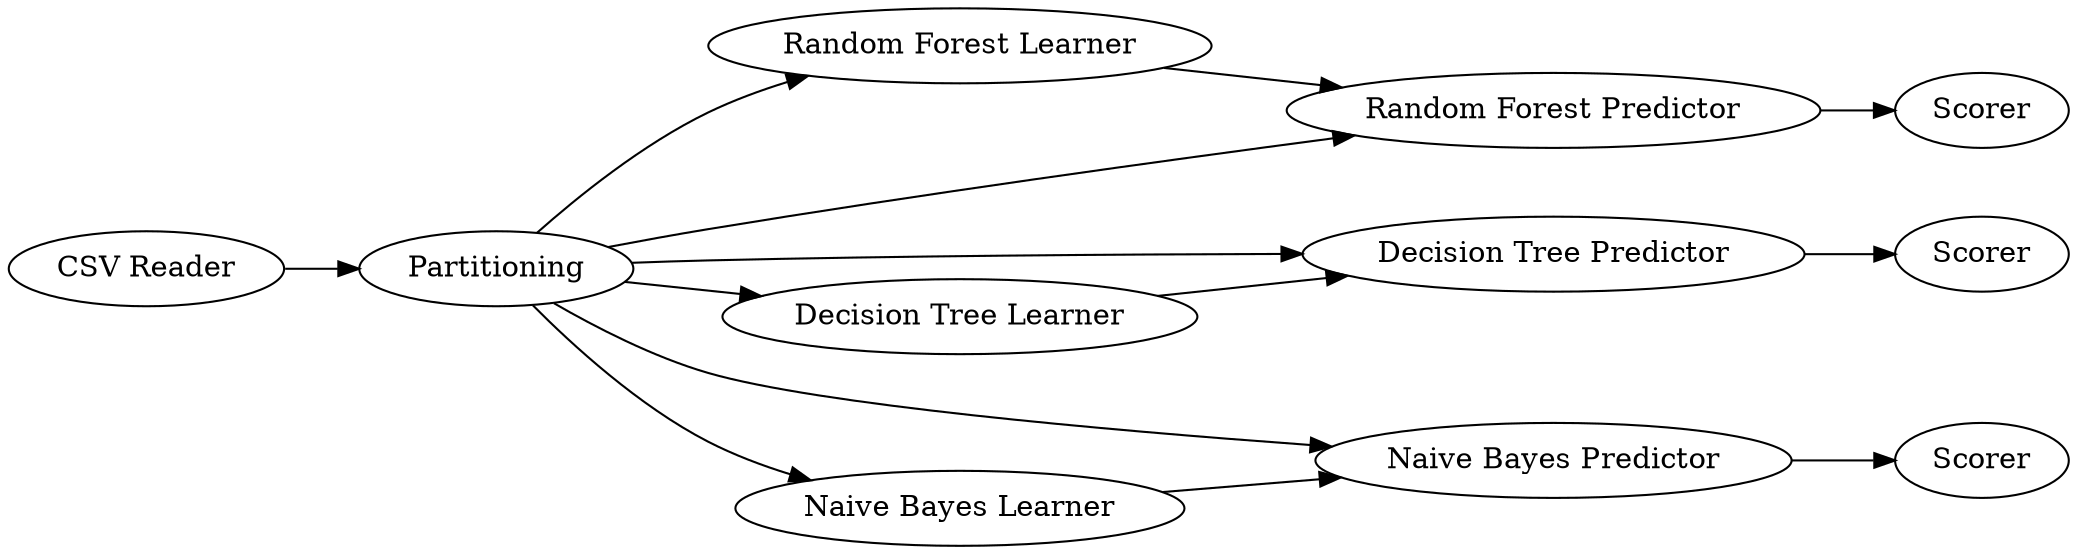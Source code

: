 digraph {
	7 -> 8
	4 -> 5
	8 -> 6
	2 -> 10
	3 -> 4
	2 -> 9
	2 -> 7
	1 -> 2
	9 -> 10
	2 -> 3
	10 -> 11
	2 -> 8
	2 -> 4
	5 [label=Scorer]
	1 [label="CSV Reader"]
	7 [label="Random Forest Learner"]
	9 [label="Naive Bayes Learner"]
	11 [label=Scorer]
	4 [label="Decision Tree Predictor"]
	8 [label="Random Forest Predictor"]
	6 [label=Scorer]
	3 [label="Decision Tree Learner"]
	2 [label=Partitioning]
	10 [label="Naive Bayes Predictor"]
	rankdir=LR
}
